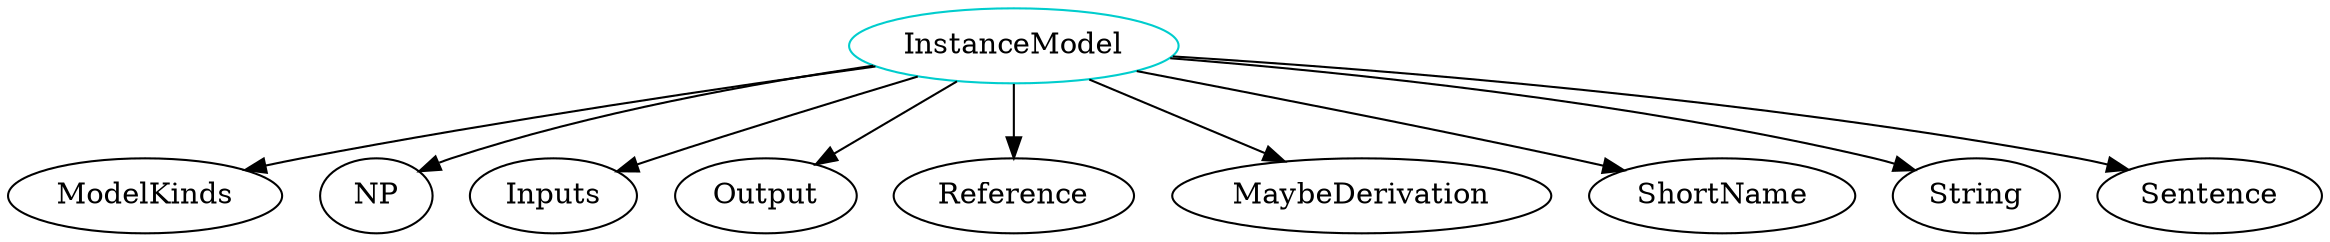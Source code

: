 digraph instancemodel{
InstanceModel -> ModelKinds;
InstanceModel -> NP;
InstanceModel -> Inputs;
InstanceModel -> Output;
InstanceModel -> Reference;
InstanceModel -> MaybeDerivation;
InstanceModel -> ShortName;
InstanceModel -> String;
InstanceModel -> Sentence;
InstanceModel	[shape=oval, color=cyan3, label=InstanceModel];
}
